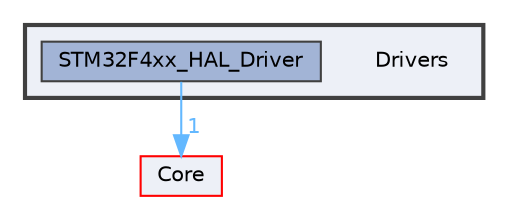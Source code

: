 digraph "Drivers"
{
 // INTERACTIVE_SVG=YES
 // LATEX_PDF_SIZE
  bgcolor="transparent";
  edge [fontname=Helvetica,fontsize=10,labelfontname=Helvetica,labelfontsize=10];
  node [fontname=Helvetica,fontsize=10,shape=box,height=0.2,width=0.4];
  compound=true
  subgraph clusterdir_60925fc218da8ca7908795bf5f624060 {
    graph [ bgcolor="#edf0f7", pencolor="grey25", label="", fontname=Helvetica,fontsize=10 style="filled,bold", URL="dir_60925fc218da8ca7908795bf5f624060.html",tooltip=""]
    dir_60925fc218da8ca7908795bf5f624060 [shape=plaintext, label="Drivers"];
  dir_0f7073d6b1d1d49104212e142cbd4b45 [label="STM32F4xx_HAL_Driver", fillcolor="#a2b4d6", color="grey25", style="filled", URL="dir_0f7073d6b1d1d49104212e142cbd4b45.html",tooltip=""];
  }
  dir_c6310732a22f63c0c2fc5595561e68f1 [label="Core", fillcolor="#edf0f7", color="red", style="filled", URL="dir_c6310732a22f63c0c2fc5595561e68f1.html",tooltip=""];
  dir_0f7073d6b1d1d49104212e142cbd4b45->dir_c6310732a22f63c0c2fc5595561e68f1 [headlabel="1", labeldistance=1.5 headhref="dir_000008_000000.html" href="dir_000008_000000.html" color="steelblue1" fontcolor="steelblue1"];
}
